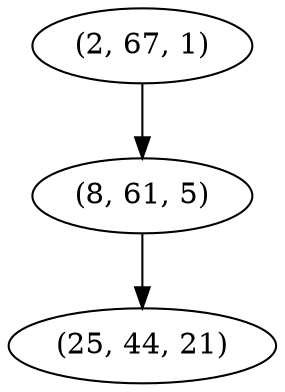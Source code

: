 digraph tree {
    "(2, 67, 1)";
    "(8, 61, 5)";
    "(25, 44, 21)";
    "(2, 67, 1)" -> "(8, 61, 5)";
    "(8, 61, 5)" -> "(25, 44, 21)";
}
